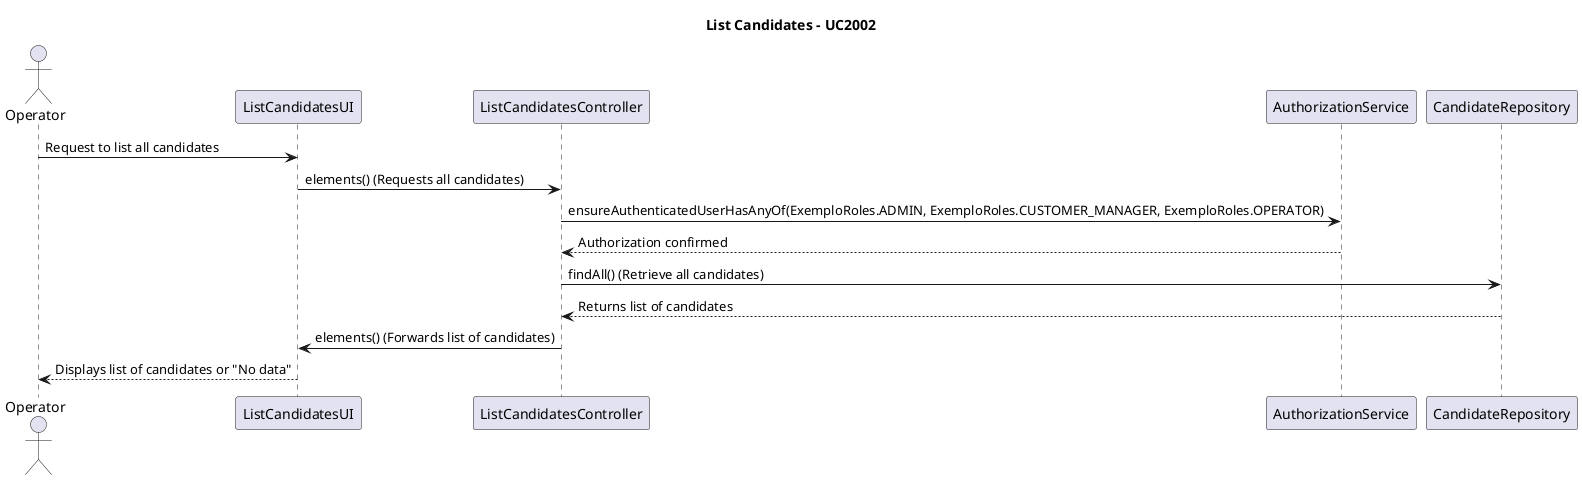 @startuml
title List Candidates - UC2002

actor Operator as "Operator"

participant "ListCandidatesUI" as UI
participant "ListCandidatesController" as LC
participant "AuthorizationService" as Authz
participant "CandidateRepository" as CR

' Step 1: Operator requests to list all candidates
Operator -> UI: Request to list all candidates

' Step 2: UI forwards the request to the controller
UI -> LC: elements() (Requests all candidates)

' Step 3: Controller verifies authorization
LC -> Authz: ensureAuthenticatedUserHasAnyOf(ExemploRoles.ADMIN, ExemploRoles.CUSTOMER_MANAGER, ExemploRoles.OPERATOR)
Authz --> LC: Authorization confirmed

' Step 4: Controller retrieves candidates from the repository
LC -> CR: findAll() (Retrieve all candidates)
CR --> LC: Returns list of candidates

' Step 5: Controller sends list of candidates to UI
LC -> UI: elements() (Forwards list of candidates)

' Step 6: UI displays list of candidates or "No data"
UI --> Operator: Displays list of candidates or "No data"

@enduml
